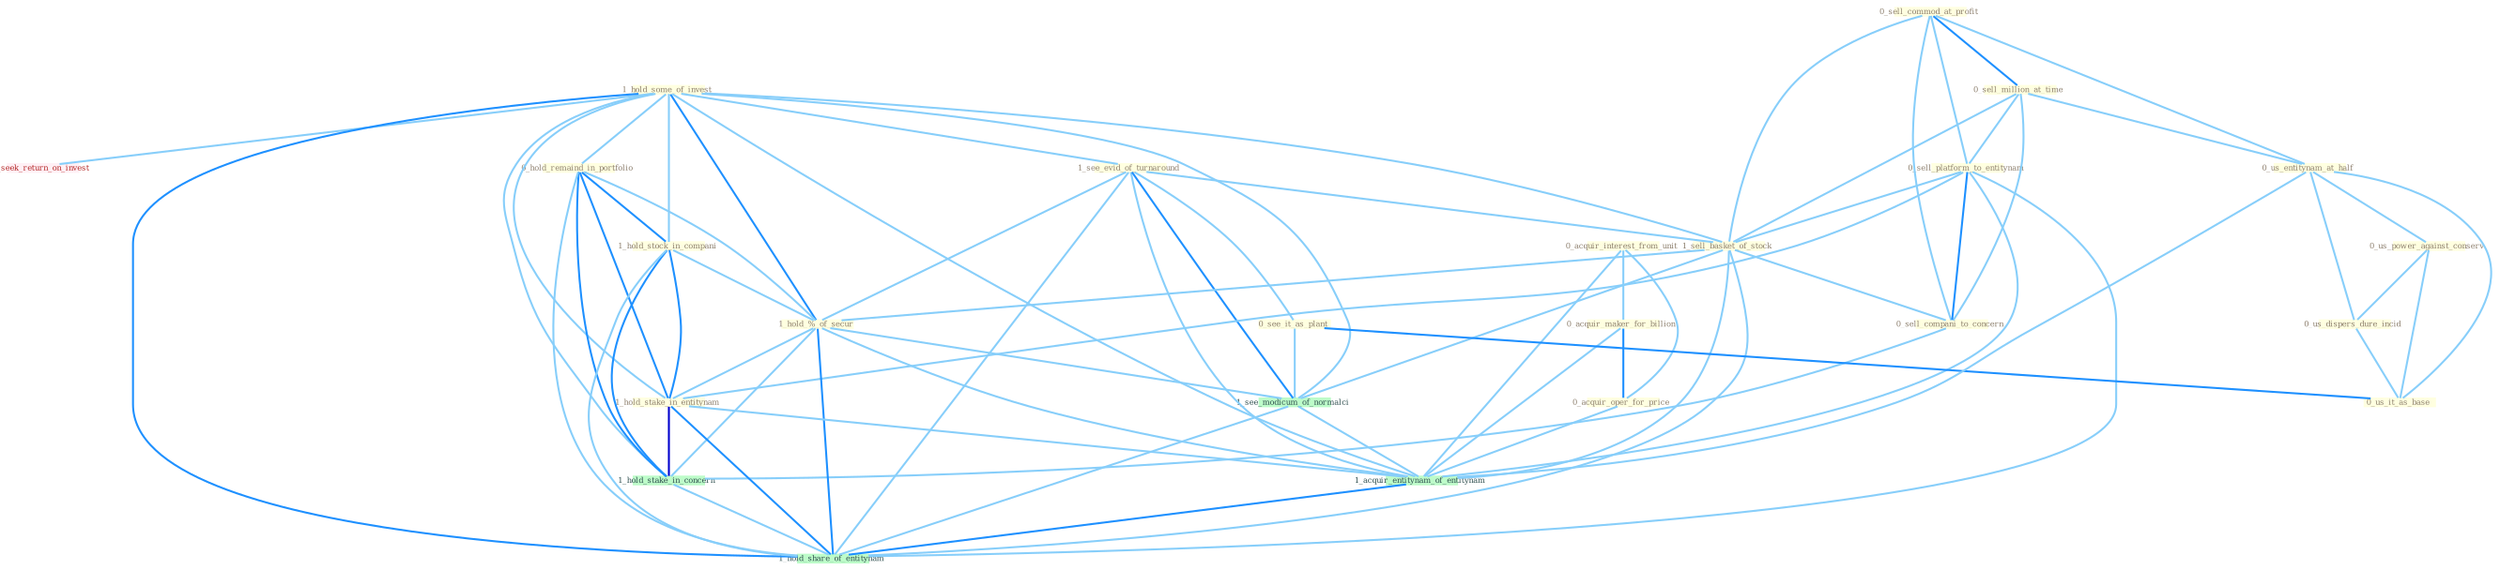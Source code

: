 Graph G{ 
    node
    [shape=polygon,style=filled,width=.5,height=.06,color="#BDFCC9",fixedsize=true,fontsize=4,
    fontcolor="#2f4f4f"];
    {node
    [color="#ffffe0", fontcolor="#8b7d6b"] "0_sell_commod_at_profit " "0_acquir_interest_from_unit " "1_hold_some_of_invest " "1_see_evid_of_turnaround " "0_acquir_maker_for_billion " "0_acquir_oper_for_price " "0_sell_million_at_time " "0_hold_remaind_in_portfolio " "0_sell_platform_to_entitynam " "1_sell_basket_of_stock " "0_sell_compani_to_concern " "0_see_it_as_plant " "0_us_entitynam_at_half " "0_us_power_against_conserv " "0_us_dispers_dure_incid " "1_hold_stock_in_compani " "0_us_it_as_base " "1_hold_%_of_secur " "1_hold_stake_in_entitynam "}
{node [color="#fff0f5", fontcolor="#b22222"] "0_seek_return_on_invest "}
edge [color="#B0E2FF"];

	"0_sell_commod_at_profit " -- "0_sell_million_at_time " [w="2", color="#1e90ff" , len=0.8];
	"0_sell_commod_at_profit " -- "0_sell_platform_to_entitynam " [w="1", color="#87cefa" ];
	"0_sell_commod_at_profit " -- "1_sell_basket_of_stock " [w="1", color="#87cefa" ];
	"0_sell_commod_at_profit " -- "0_sell_compani_to_concern " [w="1", color="#87cefa" ];
	"0_sell_commod_at_profit " -- "0_us_entitynam_at_half " [w="1", color="#87cefa" ];
	"0_acquir_interest_from_unit " -- "0_acquir_maker_for_billion " [w="1", color="#87cefa" ];
	"0_acquir_interest_from_unit " -- "0_acquir_oper_for_price " [w="1", color="#87cefa" ];
	"0_acquir_interest_from_unit " -- "1_acquir_entitynam_of_entitynam " [w="1", color="#87cefa" ];
	"1_hold_some_of_invest " -- "1_see_evid_of_turnaround " [w="1", color="#87cefa" ];
	"1_hold_some_of_invest " -- "0_hold_remaind_in_portfolio " [w="1", color="#87cefa" ];
	"1_hold_some_of_invest " -- "1_sell_basket_of_stock " [w="1", color="#87cefa" ];
	"1_hold_some_of_invest " -- "1_hold_stock_in_compani " [w="1", color="#87cefa" ];
	"1_hold_some_of_invest " -- "1_hold_%_of_secur " [w="2", color="#1e90ff" , len=0.8];
	"1_hold_some_of_invest " -- "1_hold_stake_in_entitynam " [w="1", color="#87cefa" ];
	"1_hold_some_of_invest " -- "1_hold_stake_in_concern " [w="1", color="#87cefa" ];
	"1_hold_some_of_invest " -- "0_seek_return_on_invest " [w="1", color="#87cefa" ];
	"1_hold_some_of_invest " -- "1_see_modicum_of_normalci " [w="1", color="#87cefa" ];
	"1_hold_some_of_invest " -- "1_acquir_entitynam_of_entitynam " [w="1", color="#87cefa" ];
	"1_hold_some_of_invest " -- "1_hold_share_of_entitynam " [w="2", color="#1e90ff" , len=0.8];
	"1_see_evid_of_turnaround " -- "1_sell_basket_of_stock " [w="1", color="#87cefa" ];
	"1_see_evid_of_turnaround " -- "0_see_it_as_plant " [w="1", color="#87cefa" ];
	"1_see_evid_of_turnaround " -- "1_hold_%_of_secur " [w="1", color="#87cefa" ];
	"1_see_evid_of_turnaround " -- "1_see_modicum_of_normalci " [w="2", color="#1e90ff" , len=0.8];
	"1_see_evid_of_turnaround " -- "1_acquir_entitynam_of_entitynam " [w="1", color="#87cefa" ];
	"1_see_evid_of_turnaround " -- "1_hold_share_of_entitynam " [w="1", color="#87cefa" ];
	"0_acquir_maker_for_billion " -- "0_acquir_oper_for_price " [w="2", color="#1e90ff" , len=0.8];
	"0_acquir_maker_for_billion " -- "1_acquir_entitynam_of_entitynam " [w="1", color="#87cefa" ];
	"0_acquir_oper_for_price " -- "1_acquir_entitynam_of_entitynam " [w="1", color="#87cefa" ];
	"0_sell_million_at_time " -- "0_sell_platform_to_entitynam " [w="1", color="#87cefa" ];
	"0_sell_million_at_time " -- "1_sell_basket_of_stock " [w="1", color="#87cefa" ];
	"0_sell_million_at_time " -- "0_sell_compani_to_concern " [w="1", color="#87cefa" ];
	"0_sell_million_at_time " -- "0_us_entitynam_at_half " [w="1", color="#87cefa" ];
	"0_hold_remaind_in_portfolio " -- "1_hold_stock_in_compani " [w="2", color="#1e90ff" , len=0.8];
	"0_hold_remaind_in_portfolio " -- "1_hold_%_of_secur " [w="1", color="#87cefa" ];
	"0_hold_remaind_in_portfolio " -- "1_hold_stake_in_entitynam " [w="2", color="#1e90ff" , len=0.8];
	"0_hold_remaind_in_portfolio " -- "1_hold_stake_in_concern " [w="2", color="#1e90ff" , len=0.8];
	"0_hold_remaind_in_portfolio " -- "1_hold_share_of_entitynam " [w="1", color="#87cefa" ];
	"0_sell_platform_to_entitynam " -- "1_sell_basket_of_stock " [w="1", color="#87cefa" ];
	"0_sell_platform_to_entitynam " -- "0_sell_compani_to_concern " [w="2", color="#1e90ff" , len=0.8];
	"0_sell_platform_to_entitynam " -- "1_hold_stake_in_entitynam " [w="1", color="#87cefa" ];
	"0_sell_platform_to_entitynam " -- "1_acquir_entitynam_of_entitynam " [w="1", color="#87cefa" ];
	"0_sell_platform_to_entitynam " -- "1_hold_share_of_entitynam " [w="1", color="#87cefa" ];
	"1_sell_basket_of_stock " -- "0_sell_compani_to_concern " [w="1", color="#87cefa" ];
	"1_sell_basket_of_stock " -- "1_hold_%_of_secur " [w="1", color="#87cefa" ];
	"1_sell_basket_of_stock " -- "1_see_modicum_of_normalci " [w="1", color="#87cefa" ];
	"1_sell_basket_of_stock " -- "1_acquir_entitynam_of_entitynam " [w="1", color="#87cefa" ];
	"1_sell_basket_of_stock " -- "1_hold_share_of_entitynam " [w="1", color="#87cefa" ];
	"0_sell_compani_to_concern " -- "1_hold_stake_in_concern " [w="1", color="#87cefa" ];
	"0_see_it_as_plant " -- "0_us_it_as_base " [w="2", color="#1e90ff" , len=0.8];
	"0_see_it_as_plant " -- "1_see_modicum_of_normalci " [w="1", color="#87cefa" ];
	"0_us_entitynam_at_half " -- "0_us_power_against_conserv " [w="1", color="#87cefa" ];
	"0_us_entitynam_at_half " -- "0_us_dispers_dure_incid " [w="1", color="#87cefa" ];
	"0_us_entitynam_at_half " -- "0_us_it_as_base " [w="1", color="#87cefa" ];
	"0_us_entitynam_at_half " -- "1_acquir_entitynam_of_entitynam " [w="1", color="#87cefa" ];
	"0_us_power_against_conserv " -- "0_us_dispers_dure_incid " [w="1", color="#87cefa" ];
	"0_us_power_against_conserv " -- "0_us_it_as_base " [w="1", color="#87cefa" ];
	"0_us_dispers_dure_incid " -- "0_us_it_as_base " [w="1", color="#87cefa" ];
	"1_hold_stock_in_compani " -- "1_hold_%_of_secur " [w="1", color="#87cefa" ];
	"1_hold_stock_in_compani " -- "1_hold_stake_in_entitynam " [w="2", color="#1e90ff" , len=0.8];
	"1_hold_stock_in_compani " -- "1_hold_stake_in_concern " [w="2", color="#1e90ff" , len=0.8];
	"1_hold_stock_in_compani " -- "1_hold_share_of_entitynam " [w="1", color="#87cefa" ];
	"1_hold_%_of_secur " -- "1_hold_stake_in_entitynam " [w="1", color="#87cefa" ];
	"1_hold_%_of_secur " -- "1_hold_stake_in_concern " [w="1", color="#87cefa" ];
	"1_hold_%_of_secur " -- "1_see_modicum_of_normalci " [w="1", color="#87cefa" ];
	"1_hold_%_of_secur " -- "1_acquir_entitynam_of_entitynam " [w="1", color="#87cefa" ];
	"1_hold_%_of_secur " -- "1_hold_share_of_entitynam " [w="2", color="#1e90ff" , len=0.8];
	"1_hold_stake_in_entitynam " -- "1_hold_stake_in_concern " [w="3", color="#0000cd" , len=0.6];
	"1_hold_stake_in_entitynam " -- "1_acquir_entitynam_of_entitynam " [w="1", color="#87cefa" ];
	"1_hold_stake_in_entitynam " -- "1_hold_share_of_entitynam " [w="2", color="#1e90ff" , len=0.8];
	"1_hold_stake_in_concern " -- "1_hold_share_of_entitynam " [w="1", color="#87cefa" ];
	"1_see_modicum_of_normalci " -- "1_acquir_entitynam_of_entitynam " [w="1", color="#87cefa" ];
	"1_see_modicum_of_normalci " -- "1_hold_share_of_entitynam " [w="1", color="#87cefa" ];
	"1_acquir_entitynam_of_entitynam " -- "1_hold_share_of_entitynam " [w="2", color="#1e90ff" , len=0.8];
}